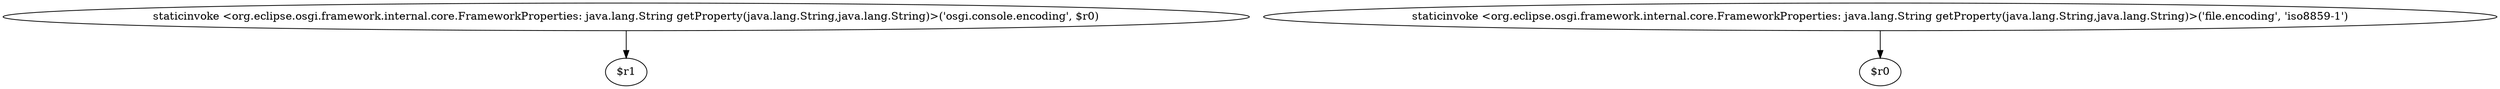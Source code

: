 digraph g {
0[label="staticinvoke <org.eclipse.osgi.framework.internal.core.FrameworkProperties: java.lang.String getProperty(java.lang.String,java.lang.String)>('osgi.console.encoding', $r0)"]
1[label="$r1"]
0->1[label=""]
2[label="staticinvoke <org.eclipse.osgi.framework.internal.core.FrameworkProperties: java.lang.String getProperty(java.lang.String,java.lang.String)>('file.encoding', 'iso8859-1')"]
3[label="$r0"]
2->3[label=""]
}